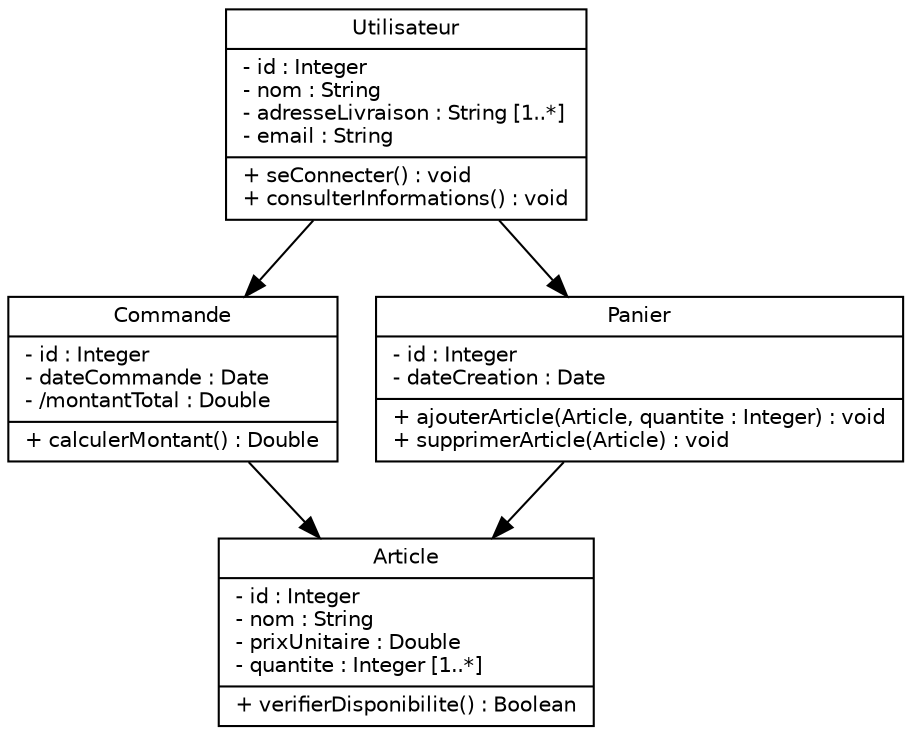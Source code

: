 digraph UML_Class_Diagram {
    rankdir=TB
    node [shape=record, fontname=Helvetica, fontsize=10]

    Utilisateur [label="{Utilisateur|
- id : Integer\l
- nom : String\l
- adresseLivraison : String [1..*]\l
- email : String\l
|
+ seConnecter() : void\l
+ consulterInformations() : void\l
}"];

    Commande [label="{Commande|
- id : Integer\l
- dateCommande : Date\l
- /montantTotal : Double\l
|
+ calculerMontant() : Double\l
}"];

    Article [label="{Article|
- id : Integer\l
- nom : String\l
- prixUnitaire : Double\l
- quantite : Integer [1..*]\l
|
+ verifierDisponibilite() : Boolean\l
}"];

    Panier [label="{Panier|
- id : Integer\l
- dateCreation : Date\l
|
+ ajouterArticle(Article, quantite : Integer) : void\l
+ supprimerArticle(Article) : void\l
}"];

    Utilisateur -> Commande;
    Commande -> Article;
    Utilisateur -> Panier;
    Panier -> Article;
}

